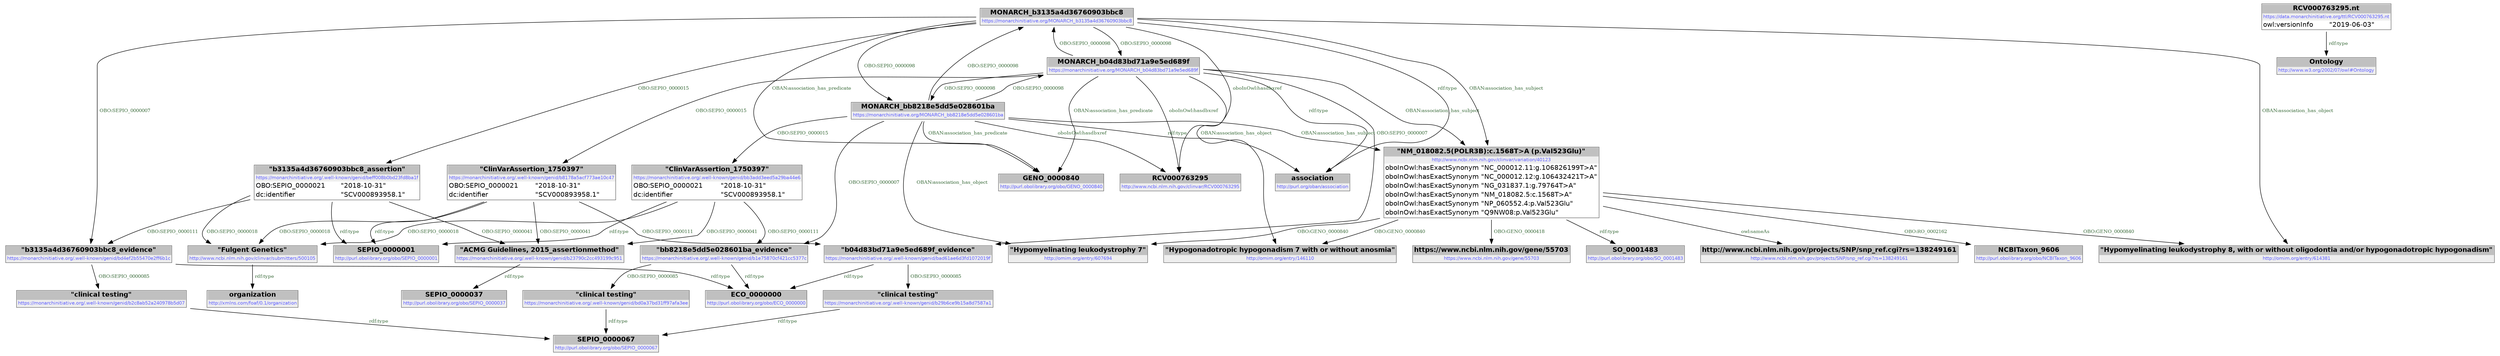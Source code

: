 digraph { 
 node [ fontname="DejaVu Sans" ] ; 
	node0 -> node1 [ color=BLACK, label=< <font point-size='10' color='#336633'>OBO:SEPIO_0000085</font> > ] ;
	node2 -> node3 [ color=BLACK, label=< <font point-size='10' color='#336633'>rdf:type</font> > ] ;
	node4 -> node5 [ color=BLACK, label=< <font point-size='10' color='#336633'>OBO:SEPIO_0000041</font> > ] ;
	node6 -> node7 [ color=BLACK, label=< <font point-size='10' color='#336633'>OBO:SEPIO_0000015</font> > ] ;
	node6 -> node9 [ color=BLACK, label=< <font point-size='10' color='#336633'>oboInOwl:hasdbxref</font> > ] ;
	node11 -> node12 [ color=BLACK, label=< <font point-size='10' color='#336633'>rdf:type</font> > ] ;
	node13 -> node14 [ color=BLACK, label=< <font point-size='10' color='#336633'>rdf:type</font> > ] ;
	node8 -> node15 [ color=BLACK, label=< <font point-size='10' color='#336633'>rdf:type</font> > ] ;
	node18 -> node19 [ color=BLACK, label=< <font point-size='10' color='#336633'>OBAN:association_has_object</font> > ] ;
	node6 -> node14 [ color=BLACK, label=< <font point-size='10' color='#336633'>rdf:type</font> > ] ;
	node13 -> node8 [ color=BLACK, label=< <font point-size='10' color='#336633'>OBAN:association_has_subject</font> > ] ;
	node18 -> node2 [ color=BLACK, label=< <font point-size='10' color='#336633'>OBO:SEPIO_0000007</font> > ] ;
	node20 -> node21 [ color=BLACK, label=< <font point-size='10' color='#336633'>rdf:type</font> > ] ;
	node8 -> node22 [ color=BLACK, label=< <font point-size='10' color='#336633'>owl:sameAs</font> > ] ;
	node13 -> node9 [ color=BLACK, label=< <font point-size='10' color='#336633'>oboInOwl:hasdbxref</font> > ] ;
	node18 -> node14 [ color=BLACK, label=< <font point-size='10' color='#336633'>rdf:type</font> > ] ;
	node6 -> node18 [ color=BLACK, label=< <font point-size='10' color='#336633'>OBO:SEPIO_0000098</font> > ] ;
	node18 -> node6 [ color=BLACK, label=< <font point-size='10' color='#336633'>OBO:SEPIO_0000098</font> > ] ;
	node6 -> node23 [ color=BLACK, label=< <font point-size='10' color='#336633'>OBAN:association_has_predicate</font> > ] ;
	node8 -> node24 [ color=BLACK, label=< <font point-size='10' color='#336633'>OBO:RO_0002162</font> > ] ;
	node18 -> node23 [ color=BLACK, label=< <font point-size='10' color='#336633'>OBAN:association_has_predicate</font> > ] ;
	node8 -> node19 [ color=BLACK, label=< <font point-size='10' color='#336633'>OBO:GENO_0000840</font> > ] ;
	node13 -> node0 [ color=BLACK, label=< <font point-size='10' color='#336633'>OBO:SEPIO_0000007</font> > ] ;
	node1 -> node12 [ color=BLACK, label=< <font point-size='10' color='#336633'>rdf:type</font> > ] ;
	node4 -> node20 [ color=BLACK, label=< <font point-size='10' color='#336633'>OBO:SEPIO_0000018</font> > ] ;
	node17 -> node2 [ color=BLACK, label=< <font point-size='10' color='#336633'>OBO:SEPIO_0000111</font> > ] ;
	node4 -> node25 [ color=BLACK, label=< <font point-size='10' color='#336633'>rdf:type</font> > ] ;
	node26 -> node3 [ color=BLACK, label=< <font point-size='10' color='#336633'>rdf:type</font> > ] ;
	node13 -> node6 [ color=BLACK, label=< <font point-size='10' color='#336633'>OBO:SEPIO_0000098</font> > ] ;
	node18 -> node17 [ color=BLACK, label=< <font point-size='10' color='#336633'>OBO:SEPIO_0000015</font> > ] ;
	node5 -> node27 [ color=BLACK, label=< <font point-size='10' color='#336633'>rdf:type</font> > ] ;
	node0 -> node3 [ color=BLACK, label=< <font point-size='10' color='#336633'>rdf:type</font> > ] ;
	node18 -> node8 [ color=BLACK, label=< <font point-size='10' color='#336633'>OBAN:association_has_subject</font> > ] ;
	node7 -> node5 [ color=BLACK, label=< <font point-size='10' color='#336633'>OBO:SEPIO_0000041</font> > ] ;
	node13 -> node28 [ color=BLACK, label=< <font point-size='10' color='#336633'>OBAN:association_has_object</font> > ] ;
	node16 -> node12 [ color=BLACK, label=< <font point-size='10' color='#336633'>rdf:type</font> > ] ;
	node8 -> node28 [ color=BLACK, label=< <font point-size='10' color='#336633'>OBO:GENO_0000840</font> > ] ;
	node7 -> node26 [ color=BLACK, label=< <font point-size='10' color='#336633'>OBO:SEPIO_0000111</font> > ] ;
	node6 -> node10 [ color=BLACK, label=< <font point-size='10' color='#336633'>OBAN:association_has_object</font> > ] ;
	node17 -> node20 [ color=BLACK, label=< <font point-size='10' color='#336633'>OBO:SEPIO_0000018</font> > ] ;
	node17 -> node25 [ color=BLACK, label=< <font point-size='10' color='#336633'>rdf:type</font> > ] ;
	node26 -> node11 [ color=BLACK, label=< <font point-size='10' color='#336633'>OBO:SEPIO_0000085</font> > ] ;
	node18 -> node13 [ color=BLACK, label=< <font point-size='10' color='#336633'>OBO:SEPIO_0000098</font> > ] ;
	node7 -> node25 [ color=BLACK, label=< <font point-size='10' color='#336633'>rdf:type</font> > ] ;
	node13 -> node18 [ color=BLACK, label=< <font point-size='10' color='#336633'>OBO:SEPIO_0000098</font> > ] ;
	node7 -> node20 [ color=BLACK, label=< <font point-size='10' color='#336633'>OBO:SEPIO_0000018</font> > ] ;
	node2 -> node16 [ color=BLACK, label=< <font point-size='10' color='#336633'>OBO:SEPIO_0000085</font> > ] ;
	node8 -> node10 [ color=BLACK, label=< <font point-size='10' color='#336633'>OBO:GENO_0000840</font> > ] ;
	node6 -> node8 [ color=BLACK, label=< <font point-size='10' color='#336633'>OBAN:association_has_subject</font> > ] ;
	node17 -> node5 [ color=BLACK, label=< <font point-size='10' color='#336633'>OBO:SEPIO_0000041</font> > ] ;
	node13 -> node4 [ color=BLACK, label=< <font point-size='10' color='#336633'>OBO:SEPIO_0000015</font> > ] ;
	node4 -> node0 [ color=BLACK, label=< <font point-size='10' color='#336633'>OBO:SEPIO_0000111</font> > ] ;
	node8 -> node30 [ color=BLACK, label=< <font point-size='10' color='#336633'>OBO:GENO_0000418</font> > ] ;
	node6 -> node26 [ color=BLACK, label=< <font point-size='10' color='#336633'>OBO:SEPIO_0000007</font> > ] ;
	node13 -> node23 [ color=BLACK, label=< <font point-size='10' color='#336633'>OBAN:association_has_predicate</font> > ] ;
	node18 -> node9 [ color=BLACK, label=< <font point-size='10' color='#336633'>oboInOwl:hasdbxref</font> > ] ;
	node29 -> node31 [ color=BLACK, label=< <font point-size='10' color='#336633'>rdf:type</font> > ] ;
	node6 -> node13 [ color=BLACK, label=< <font point-size='10' color='#336633'>OBO:SEPIO_0000098</font> > ] ;
# https://monarchinitiative.org/.well-known/genid/b1e75870cf421cc5377c node0
node0 [ shape=none, color=black label=< <table color='#666666' cellborder='0' cellspacing='0' border='1'><tr><td colspan='2' bgcolor='grey'><B>&quot;bb8218e5dd5e028601ba_evidence&quot;</B></td></tr><tr><td href='https://monarchinitiative.org/.well-known/genid/b1e75870cf421cc5377c' bgcolor='#eeeeee' colspan='2'><font point-size='10' color='#6666ff'>https://monarchinitiative.org/.well-known/genid/b1e75870cf421cc5377c</font></td></tr></table> > ] 
# https://monarchinitiative.org/.well-known/genid/bd0a37bd31ff97afa3ee node1
node1 [ shape=none, color=black label=< <table color='#666666' cellborder='0' cellspacing='0' border='1'><tr><td colspan='2' bgcolor='grey'><B>&quot;clinical testing&quot;</B></td></tr><tr><td href='https://monarchinitiative.org/.well-known/genid/bd0a37bd31ff97afa3ee' bgcolor='#eeeeee' colspan='2'><font point-size='10' color='#6666ff'>https://monarchinitiative.org/.well-known/genid/bd0a37bd31ff97afa3ee</font></td></tr></table> > ] 
# https://monarchinitiative.org/.well-known/genid/bd4ef2b55470e2ff6b1c node2
node2 [ shape=none, color=black label=< <table color='#666666' cellborder='0' cellspacing='0' border='1'><tr><td colspan='2' bgcolor='grey'><B>&quot;b3135a4d36760903bbc8_evidence&quot;</B></td></tr><tr><td href='https://monarchinitiative.org/.well-known/genid/bd4ef2b55470e2ff6b1c' bgcolor='#eeeeee' colspan='2'><font point-size='10' color='#6666ff'>https://monarchinitiative.org/.well-known/genid/bd4ef2b55470e2ff6b1c</font></td></tr></table> > ] 
# http://purl.obolibrary.org/obo/ECO_0000000 node3
node3 [ shape=none, color=black label=< <table color='#666666' cellborder='0' cellspacing='0' border='1'><tr><td colspan='2' bgcolor='grey'><B>ECO_0000000</B></td></tr><tr><td href='http://purl.obolibrary.org/obo/ECO_0000000' bgcolor='#eeeeee' colspan='2'><font point-size='10' color='#6666ff'>http://purl.obolibrary.org/obo/ECO_0000000</font></td></tr></table> > ] 
# https://monarchinitiative.org/.well-known/genid/bb3add3eed5a29ba44e6 node4
node4 [ shape=none, color=black label=< <table color='#666666' cellborder='0' cellspacing='0' border='1'><tr><td colspan='2' bgcolor='grey'><B>&quot;ClinVarAssertion_1750397&quot;</B></td></tr><tr><td href='https://monarchinitiative.org/.well-known/genid/bb3add3eed5a29ba44e6' bgcolor='#eeeeee' colspan='2'><font point-size='10' color='#6666ff'>https://monarchinitiative.org/.well-known/genid/bb3add3eed5a29ba44e6</font></td></tr><tr><td align='left'>OBO:SEPIO_0000021</td><td align='left'>&quot;2018-10-31&quot;</td></tr><tr><td align='left'>dc:identifier</td><td align='left'>&quot;SCV000893958.1&quot;</td></tr></table> > ] 
# https://monarchinitiative.org/.well-known/genid/b23790c2cc493199c951 node5
node5 [ shape=none, color=black label=< <table color='#666666' cellborder='0' cellspacing='0' border='1'><tr><td colspan='2' bgcolor='grey'><B>&quot;ACMG Guidelines, 2015_assertionmethod&quot;</B></td></tr><tr><td href='https://monarchinitiative.org/.well-known/genid/b23790c2cc493199c951' bgcolor='#eeeeee' colspan='2'><font point-size='10' color='#6666ff'>https://monarchinitiative.org/.well-known/genid/b23790c2cc493199c951</font></td></tr></table> > ] 
# https://monarchinitiative.org/MONARCH_b04d83bd71a9e5ed689f node6
node6 [ shape=none, color=black label=< <table color='#666666' cellborder='0' cellspacing='0' border='1'><tr><td colspan='2' bgcolor='grey'><B>MONARCH_b04d83bd71a9e5ed689f</B></td></tr><tr><td href='https://monarchinitiative.org/MONARCH_b04d83bd71a9e5ed689f' bgcolor='#eeeeee' colspan='2'><font point-size='10' color='#6666ff'>https://monarchinitiative.org/MONARCH_b04d83bd71a9e5ed689f</font></td></tr></table> > ] 
# https://monarchinitiative.org/.well-known/genid/b8178a5acf773ae10c47 node7
node7 [ shape=none, color=black label=< <table color='#666666' cellborder='0' cellspacing='0' border='1'><tr><td colspan='2' bgcolor='grey'><B>&quot;ClinVarAssertion_1750397&quot;</B></td></tr><tr><td href='https://monarchinitiative.org/.well-known/genid/b8178a5acf773ae10c47' bgcolor='#eeeeee' colspan='2'><font point-size='10' color='#6666ff'>https://monarchinitiative.org/.well-known/genid/b8178a5acf773ae10c47</font></td></tr><tr><td align='left'>OBO:SEPIO_0000021</td><td align='left'>&quot;2018-10-31&quot;</td></tr><tr><td align='left'>dc:identifier</td><td align='left'>&quot;SCV000893958.1&quot;</td></tr></table> > ] 
# http://www.ncbi.nlm.nih.gov/clinvar/variation/40123 node8
node8 [ shape=none, color=black label=< <table color='#666666' cellborder='0' cellspacing='0' border='1'><tr><td colspan='2' bgcolor='grey'><B>&quot;NM_018082.5(POLR3B):c.1568T&gt;A (p.Val523Glu)&quot;</B></td></tr><tr><td href='http://www.ncbi.nlm.nih.gov/clinvar/variation/40123' bgcolor='#eeeeee' colspan='2'><font point-size='10' color='#6666ff'>http://www.ncbi.nlm.nih.gov/clinvar/variation/40123</font></td></tr><tr><td align='left'>oboInOwl:hasExactSynonym</td><td align='left'>&quot;NC_000012.11:g.106826199T&gt;A&quot;</td></tr><tr><td align='left'>oboInOwl:hasExactSynonym</td><td align='left'>&quot;NC_000012.12:g.106432421T&gt;A&quot;</td></tr><tr><td align='left'>oboInOwl:hasExactSynonym</td><td align='left'>&quot;NG_031837.1:g.79764T&gt;A&quot;</td></tr><tr><td align='left'>oboInOwl:hasExactSynonym</td><td align='left'>&quot;NM_018082.5:c.1568T&gt;A&quot;</td></tr><tr><td align='left'>oboInOwl:hasExactSynonym</td><td align='left'>&quot;NP_060552.4:p.Val523Glu&quot;</td></tr><tr><td align='left'>oboInOwl:hasExactSynonym</td><td align='left'>&quot;Q9NW08:p.Val523Glu&quot;</td></tr></table> > ] 
# http://www.ncbi.nlm.nih.gov/clinvar/RCV000763295 node9
node9 [ shape=none, color=black label=< <table color='#666666' cellborder='0' cellspacing='0' border='1'><tr><td colspan='2' bgcolor='grey'><B>RCV000763295</B></td></tr><tr><td href='http://www.ncbi.nlm.nih.gov/clinvar/RCV000763295' bgcolor='#eeeeee' colspan='2'><font point-size='10' color='#6666ff'>http://www.ncbi.nlm.nih.gov/clinvar/RCV000763295</font></td></tr></table> > ] 
# http://omim.org/entry/146110 node10
node10 [ shape=none, color=black label=< <table color='#666666' cellborder='0' cellspacing='0' border='1'><tr><td colspan='2' bgcolor='grey'><B>&quot;Hypogonadotropic hypogonadism 7 with or without anosmia&quot;</B></td></tr><tr><td href='http://omim.org/entry/146110' bgcolor='#eeeeee' colspan='2'><font point-size='10' color='#6666ff'>http://omim.org/entry/146110</font></td></tr></table> > ] 
# https://monarchinitiative.org/.well-known/genid/b29b6ce9b15a8d7587a1 node11
node11 [ shape=none, color=black label=< <table color='#666666' cellborder='0' cellspacing='0' border='1'><tr><td colspan='2' bgcolor='grey'><B>&quot;clinical testing&quot;</B></td></tr><tr><td href='https://monarchinitiative.org/.well-known/genid/b29b6ce9b15a8d7587a1' bgcolor='#eeeeee' colspan='2'><font point-size='10' color='#6666ff'>https://monarchinitiative.org/.well-known/genid/b29b6ce9b15a8d7587a1</font></td></tr></table> > ] 
# http://purl.obolibrary.org/obo/SEPIO_0000067 node12
node12 [ shape=none, color=black label=< <table color='#666666' cellborder='0' cellspacing='0' border='1'><tr><td colspan='2' bgcolor='grey'><B>SEPIO_0000067</B></td></tr><tr><td href='http://purl.obolibrary.org/obo/SEPIO_0000067' bgcolor='#eeeeee' colspan='2'><font point-size='10' color='#6666ff'>http://purl.obolibrary.org/obo/SEPIO_0000067</font></td></tr></table> > ] 
# https://monarchinitiative.org/MONARCH_bb8218e5dd5e028601ba node13
node13 [ shape=none, color=black label=< <table color='#666666' cellborder='0' cellspacing='0' border='1'><tr><td colspan='2' bgcolor='grey'><B>MONARCH_bb8218e5dd5e028601ba</B></td></tr><tr><td href='https://monarchinitiative.org/MONARCH_bb8218e5dd5e028601ba' bgcolor='#eeeeee' colspan='2'><font point-size='10' color='#6666ff'>https://monarchinitiative.org/MONARCH_bb8218e5dd5e028601ba</font></td></tr></table> > ] 
# http://purl.org/oban/association node14
node14 [ shape=none, color=black label=< <table color='#666666' cellborder='0' cellspacing='0' border='1'><tr><td colspan='2' bgcolor='grey'><B>association</B></td></tr><tr><td href='http://purl.org/oban/association' bgcolor='#eeeeee' colspan='2'><font point-size='10' color='#6666ff'>http://purl.org/oban/association</font></td></tr></table> > ] 
# http://purl.obolibrary.org/obo/SO_0001483 node15
node15 [ shape=none, color=black label=< <table color='#666666' cellborder='0' cellspacing='0' border='1'><tr><td colspan='2' bgcolor='grey'><B>SO_0001483</B></td></tr><tr><td href='http://purl.obolibrary.org/obo/SO_0001483' bgcolor='#eeeeee' colspan='2'><font point-size='10' color='#6666ff'>http://purl.obolibrary.org/obo/SO_0001483</font></td></tr></table> > ] 
# https://monarchinitiative.org/.well-known/genid/b2c8ab52a240978b5d07 node16
node16 [ shape=none, color=black label=< <table color='#666666' cellborder='0' cellspacing='0' border='1'><tr><td colspan='2' bgcolor='grey'><B>&quot;clinical testing&quot;</B></td></tr><tr><td href='https://monarchinitiative.org/.well-known/genid/b2c8ab52a240978b5d07' bgcolor='#eeeeee' colspan='2'><font point-size='10' color='#6666ff'>https://monarchinitiative.org/.well-known/genid/b2c8ab52a240978b5d07</font></td></tr></table> > ] 
# https://monarchinitiative.org/.well-known/genid/beff008b0bd23fd8ba1f node17
node17 [ shape=none, color=black label=< <table color='#666666' cellborder='0' cellspacing='0' border='1'><tr><td colspan='2' bgcolor='grey'><B>&quot;b3135a4d36760903bbc8_assertion&quot;</B></td></tr><tr><td href='https://monarchinitiative.org/.well-known/genid/beff008b0bd23fd8ba1f' bgcolor='#eeeeee' colspan='2'><font point-size='10' color='#6666ff'>https://monarchinitiative.org/.well-known/genid/beff008b0bd23fd8ba1f</font></td></tr><tr><td align='left'>OBO:SEPIO_0000021</td><td align='left'>&quot;2018-10-31&quot;</td></tr><tr><td align='left'>dc:identifier</td><td align='left'>&quot;SCV000893958.1&quot;</td></tr></table> > ] 
# https://monarchinitiative.org/MONARCH_b3135a4d36760903bbc8 node18
node18 [ shape=none, color=black label=< <table color='#666666' cellborder='0' cellspacing='0' border='1'><tr><td colspan='2' bgcolor='grey'><B>MONARCH_b3135a4d36760903bbc8</B></td></tr><tr><td href='https://monarchinitiative.org/MONARCH_b3135a4d36760903bbc8' bgcolor='#eeeeee' colspan='2'><font point-size='10' color='#6666ff'>https://monarchinitiative.org/MONARCH_b3135a4d36760903bbc8</font></td></tr></table> > ] 
# http://omim.org/entry/614381 node19
node19 [ shape=none, color=black label=< <table color='#666666' cellborder='0' cellspacing='0' border='1'><tr><td colspan='2' bgcolor='grey'><B>&quot;Hypomyelinating leukodystrophy 8, with or without oligodontia and/or hypogonadotropic hypogonadism&quot;</B></td></tr><tr><td href='http://omim.org/entry/614381' bgcolor='#eeeeee' colspan='2'><font point-size='10' color='#6666ff'>http://omim.org/entry/614381</font></td></tr></table> > ] 
# http://www.ncbi.nlm.nih.gov/clinvar/submitters/500105 node20
node20 [ shape=none, color=black label=< <table color='#666666' cellborder='0' cellspacing='0' border='1'><tr><td colspan='2' bgcolor='grey'><B>&quot;Fulgent Genetics&quot;</B></td></tr><tr><td href='http://www.ncbi.nlm.nih.gov/clinvar/submitters/500105' bgcolor='#eeeeee' colspan='2'><font point-size='10' color='#6666ff'>http://www.ncbi.nlm.nih.gov/clinvar/submitters/500105</font></td></tr></table> > ] 
# http://xmlns.com/foaf/0.1/organization node21
node21 [ shape=none, color=black label=< <table color='#666666' cellborder='0' cellspacing='0' border='1'><tr><td colspan='2' bgcolor='grey'><B>organization</B></td></tr><tr><td href='http://xmlns.com/foaf/0.1/organization' bgcolor='#eeeeee' colspan='2'><font point-size='10' color='#6666ff'>http://xmlns.com/foaf/0.1/organization</font></td></tr></table> > ] 
# http://www.ncbi.nlm.nih.gov/projects/SNP/snp_ref.cgi?rs=138249161 node22
node22 [ shape=none, color=black label=< <table color='#666666' cellborder='0' cellspacing='0' border='1'><tr><td colspan='2' bgcolor='grey'><B>http://www.ncbi.nlm.nih.gov/projects/SNP/snp_ref.cgi?rs=138249161</B></td></tr><tr><td href='http://www.ncbi.nlm.nih.gov/projects/SNP/snp_ref.cgi?rs=138249161' bgcolor='#eeeeee' colspan='2'><font point-size='10' color='#6666ff'>http://www.ncbi.nlm.nih.gov/projects/SNP/snp_ref.cgi?rs=138249161</font></td></tr></table> > ] 
# http://purl.obolibrary.org/obo/GENO_0000840 node23
node23 [ shape=none, color=black label=< <table color='#666666' cellborder='0' cellspacing='0' border='1'><tr><td colspan='2' bgcolor='grey'><B>GENO_0000840</B></td></tr><tr><td href='http://purl.obolibrary.org/obo/GENO_0000840' bgcolor='#eeeeee' colspan='2'><font point-size='10' color='#6666ff'>http://purl.obolibrary.org/obo/GENO_0000840</font></td></tr></table> > ] 
# http://purl.obolibrary.org/obo/NCBITaxon_9606 node24
node24 [ shape=none, color=black label=< <table color='#666666' cellborder='0' cellspacing='0' border='1'><tr><td colspan='2' bgcolor='grey'><B>NCBITaxon_9606</B></td></tr><tr><td href='http://purl.obolibrary.org/obo/NCBITaxon_9606' bgcolor='#eeeeee' colspan='2'><font point-size='10' color='#6666ff'>http://purl.obolibrary.org/obo/NCBITaxon_9606</font></td></tr></table> > ] 
# http://purl.obolibrary.org/obo/SEPIO_0000001 node25
node25 [ shape=none, color=black label=< <table color='#666666' cellborder='0' cellspacing='0' border='1'><tr><td colspan='2' bgcolor='grey'><B>SEPIO_0000001</B></td></tr><tr><td href='http://purl.obolibrary.org/obo/SEPIO_0000001' bgcolor='#eeeeee' colspan='2'><font point-size='10' color='#6666ff'>http://purl.obolibrary.org/obo/SEPIO_0000001</font></td></tr></table> > ] 
# https://monarchinitiative.org/.well-known/genid/bad61ae6d3fd1072019f node26
node26 [ shape=none, color=black label=< <table color='#666666' cellborder='0' cellspacing='0' border='1'><tr><td colspan='2' bgcolor='grey'><B>&quot;b04d83bd71a9e5ed689f_evidence&quot;</B></td></tr><tr><td href='https://monarchinitiative.org/.well-known/genid/bad61ae6d3fd1072019f' bgcolor='#eeeeee' colspan='2'><font point-size='10' color='#6666ff'>https://monarchinitiative.org/.well-known/genid/bad61ae6d3fd1072019f</font></td></tr></table> > ] 
# http://purl.obolibrary.org/obo/SEPIO_0000037 node27
node27 [ shape=none, color=black label=< <table color='#666666' cellborder='0' cellspacing='0' border='1'><tr><td colspan='2' bgcolor='grey'><B>SEPIO_0000037</B></td></tr><tr><td href='http://purl.obolibrary.org/obo/SEPIO_0000037' bgcolor='#eeeeee' colspan='2'><font point-size='10' color='#6666ff'>http://purl.obolibrary.org/obo/SEPIO_0000037</font></td></tr></table> > ] 
# http://omim.org/entry/607694 node28
node28 [ shape=none, color=black label=< <table color='#666666' cellborder='0' cellspacing='0' border='1'><tr><td colspan='2' bgcolor='grey'><B>&quot;Hypomyelinating leukodystrophy 7&quot;</B></td></tr><tr><td href='http://omim.org/entry/607694' bgcolor='#eeeeee' colspan='2'><font point-size='10' color='#6666ff'>http://omim.org/entry/607694</font></td></tr></table> > ] 
# https://data.monarchinitiative.org/ttl/RCV000763295.nt node29
node29 [ shape=none, color=black label=< <table color='#666666' cellborder='0' cellspacing='0' border='1'><tr><td colspan='2' bgcolor='grey'><B>RCV000763295.nt</B></td></tr><tr><td href='https://data.monarchinitiative.org/ttl/RCV000763295.nt' bgcolor='#eeeeee' colspan='2'><font point-size='10' color='#6666ff'>https://data.monarchinitiative.org/ttl/RCV000763295.nt</font></td></tr><tr><td align='left'>owl:versionInfo</td><td align='left'>&quot;2019-06-03&quot;</td></tr></table> > ] 
# https://www.ncbi.nlm.nih.gov/gene/55703 node30
node30 [ shape=none, color=black label=< <table color='#666666' cellborder='0' cellspacing='0' border='1'><tr><td colspan='2' bgcolor='grey'><B>https://www.ncbi.nlm.nih.gov/gene/55703</B></td></tr><tr><td href='https://www.ncbi.nlm.nih.gov/gene/55703' bgcolor='#eeeeee' colspan='2'><font point-size='10' color='#6666ff'>https://www.ncbi.nlm.nih.gov/gene/55703</font></td></tr></table> > ] 
# http://www.w3.org/2002/07/owl#Ontology node31
node31 [ shape=none, color=black label=< <table color='#666666' cellborder='0' cellspacing='0' border='1'><tr><td colspan='2' bgcolor='grey'><B>Ontology</B></td></tr><tr><td href='http://www.w3.org/2002/07/owl#Ontology' bgcolor='#eeeeee' colspan='2'><font point-size='10' color='#6666ff'>http://www.w3.org/2002/07/owl#Ontology</font></td></tr></table> > ] 
}
